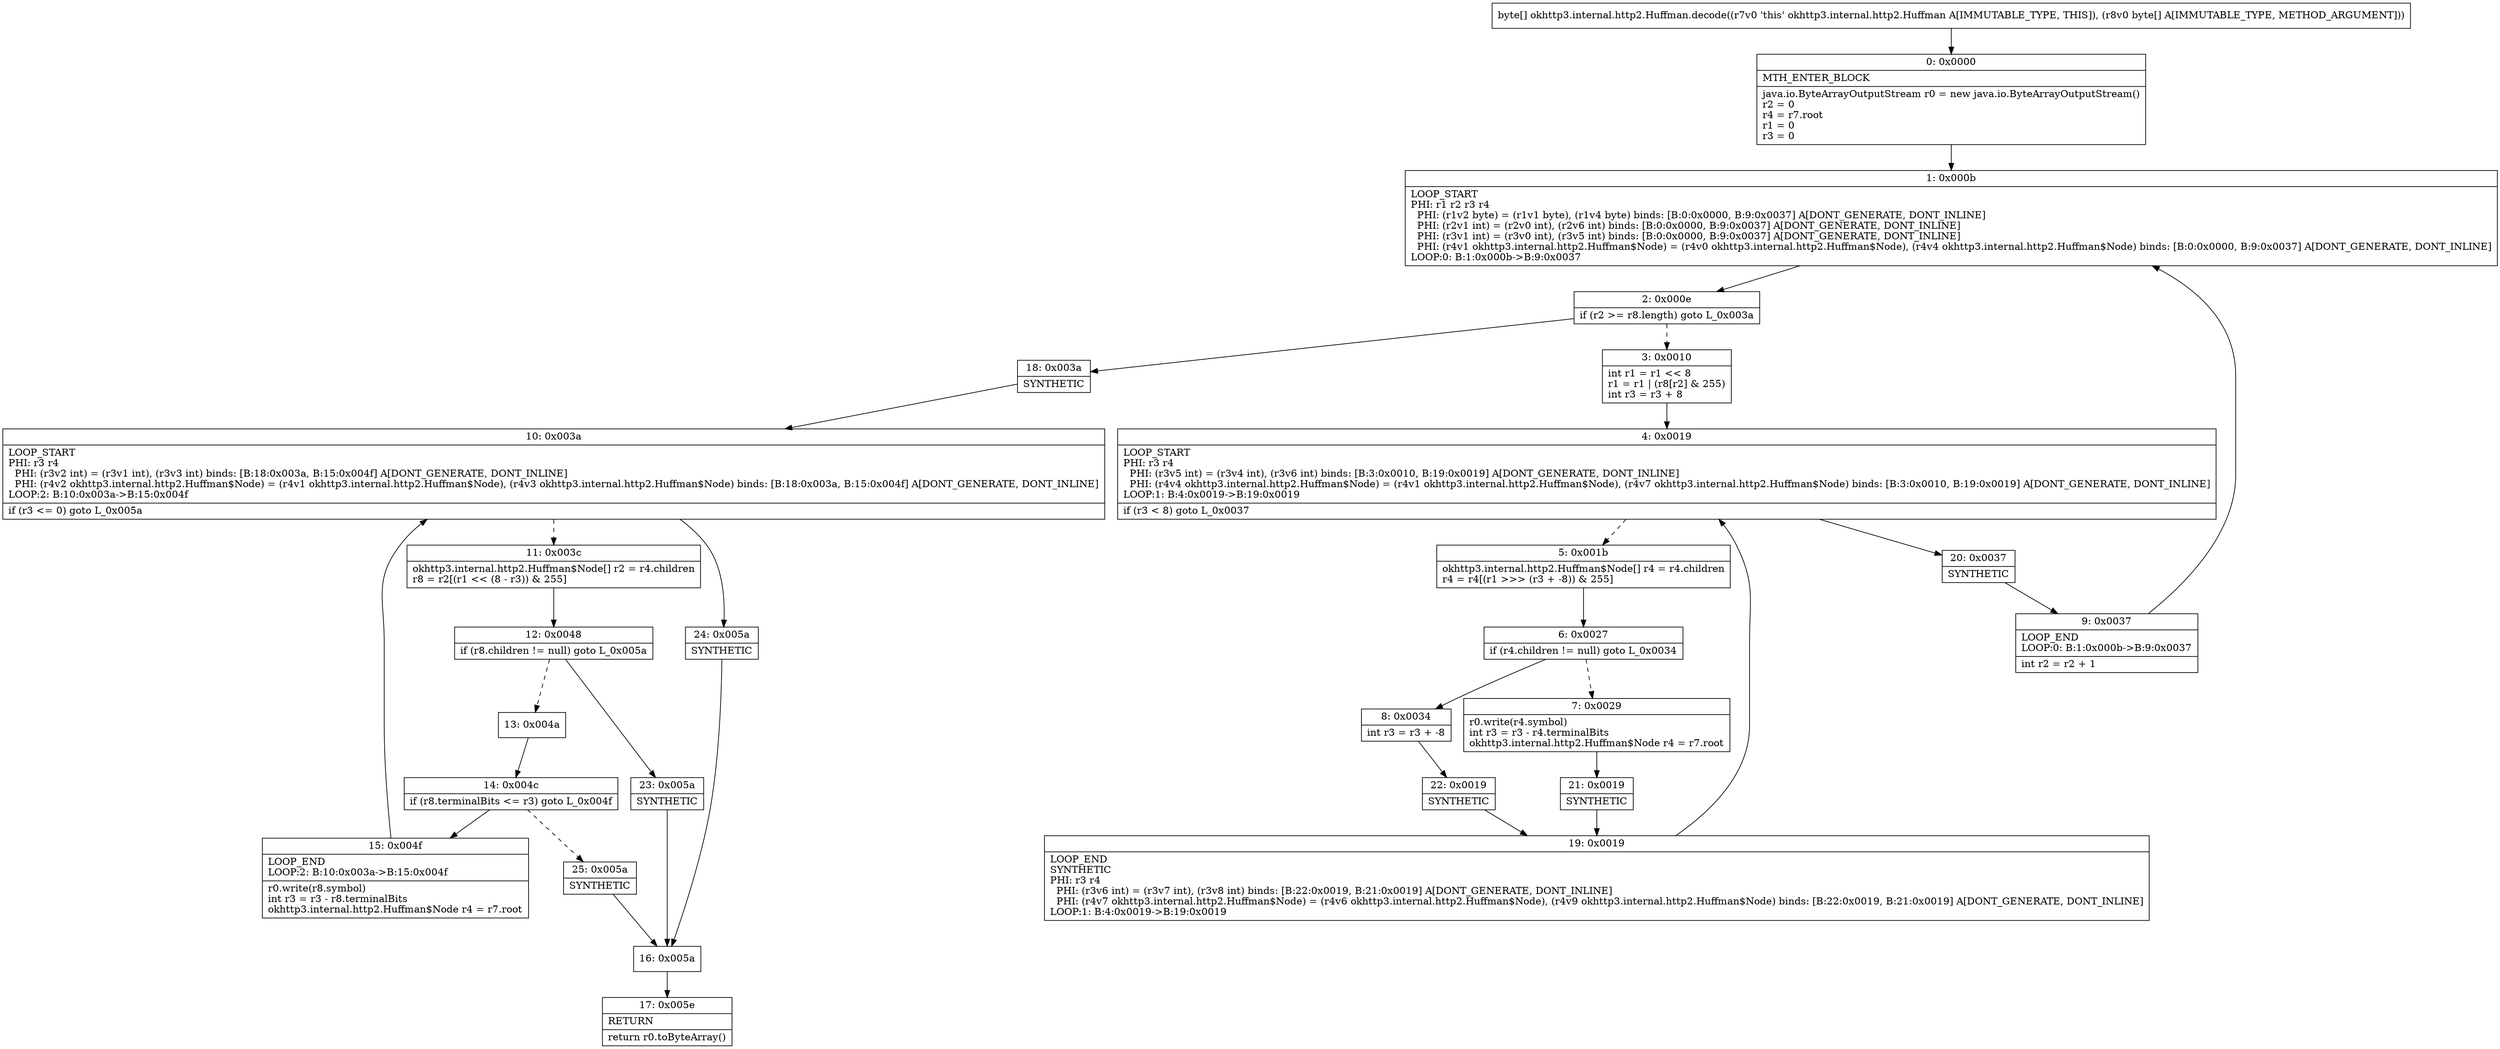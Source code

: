 digraph "CFG forokhttp3.internal.http2.Huffman.decode([B)[B" {
Node_0 [shape=record,label="{0\:\ 0x0000|MTH_ENTER_BLOCK\l|java.io.ByteArrayOutputStream r0 = new java.io.ByteArrayOutputStream()\lr2 = 0\lr4 = r7.root\lr1 = 0\lr3 = 0\l}"];
Node_1 [shape=record,label="{1\:\ 0x000b|LOOP_START\lPHI: r1 r2 r3 r4 \l  PHI: (r1v2 byte) = (r1v1 byte), (r1v4 byte) binds: [B:0:0x0000, B:9:0x0037] A[DONT_GENERATE, DONT_INLINE]\l  PHI: (r2v1 int) = (r2v0 int), (r2v6 int) binds: [B:0:0x0000, B:9:0x0037] A[DONT_GENERATE, DONT_INLINE]\l  PHI: (r3v1 int) = (r3v0 int), (r3v5 int) binds: [B:0:0x0000, B:9:0x0037] A[DONT_GENERATE, DONT_INLINE]\l  PHI: (r4v1 okhttp3.internal.http2.Huffman$Node) = (r4v0 okhttp3.internal.http2.Huffman$Node), (r4v4 okhttp3.internal.http2.Huffman$Node) binds: [B:0:0x0000, B:9:0x0037] A[DONT_GENERATE, DONT_INLINE]\lLOOP:0: B:1:0x000b\-\>B:9:0x0037\l}"];
Node_2 [shape=record,label="{2\:\ 0x000e|if (r2 \>= r8.length) goto L_0x003a\l}"];
Node_3 [shape=record,label="{3\:\ 0x0010|int r1 = r1 \<\< 8\lr1 = r1 \| (r8[r2] & 255)\lint r3 = r3 + 8\l}"];
Node_4 [shape=record,label="{4\:\ 0x0019|LOOP_START\lPHI: r3 r4 \l  PHI: (r3v5 int) = (r3v4 int), (r3v6 int) binds: [B:3:0x0010, B:19:0x0019] A[DONT_GENERATE, DONT_INLINE]\l  PHI: (r4v4 okhttp3.internal.http2.Huffman$Node) = (r4v1 okhttp3.internal.http2.Huffman$Node), (r4v7 okhttp3.internal.http2.Huffman$Node) binds: [B:3:0x0010, B:19:0x0019] A[DONT_GENERATE, DONT_INLINE]\lLOOP:1: B:4:0x0019\-\>B:19:0x0019\l|if (r3 \< 8) goto L_0x0037\l}"];
Node_5 [shape=record,label="{5\:\ 0x001b|okhttp3.internal.http2.Huffman$Node[] r4 = r4.children\lr4 = r4[(r1 \>\>\> (r3 + \-8)) & 255]\l}"];
Node_6 [shape=record,label="{6\:\ 0x0027|if (r4.children != null) goto L_0x0034\l}"];
Node_7 [shape=record,label="{7\:\ 0x0029|r0.write(r4.symbol)\lint r3 = r3 \- r4.terminalBits\lokhttp3.internal.http2.Huffman$Node r4 = r7.root\l}"];
Node_8 [shape=record,label="{8\:\ 0x0034|int r3 = r3 + \-8\l}"];
Node_9 [shape=record,label="{9\:\ 0x0037|LOOP_END\lLOOP:0: B:1:0x000b\-\>B:9:0x0037\l|int r2 = r2 + 1\l}"];
Node_10 [shape=record,label="{10\:\ 0x003a|LOOP_START\lPHI: r3 r4 \l  PHI: (r3v2 int) = (r3v1 int), (r3v3 int) binds: [B:18:0x003a, B:15:0x004f] A[DONT_GENERATE, DONT_INLINE]\l  PHI: (r4v2 okhttp3.internal.http2.Huffman$Node) = (r4v1 okhttp3.internal.http2.Huffman$Node), (r4v3 okhttp3.internal.http2.Huffman$Node) binds: [B:18:0x003a, B:15:0x004f] A[DONT_GENERATE, DONT_INLINE]\lLOOP:2: B:10:0x003a\-\>B:15:0x004f\l|if (r3 \<= 0) goto L_0x005a\l}"];
Node_11 [shape=record,label="{11\:\ 0x003c|okhttp3.internal.http2.Huffman$Node[] r2 = r4.children\lr8 = r2[(r1 \<\< (8 \- r3)) & 255]\l}"];
Node_12 [shape=record,label="{12\:\ 0x0048|if (r8.children != null) goto L_0x005a\l}"];
Node_13 [shape=record,label="{13\:\ 0x004a}"];
Node_14 [shape=record,label="{14\:\ 0x004c|if (r8.terminalBits \<= r3) goto L_0x004f\l}"];
Node_15 [shape=record,label="{15\:\ 0x004f|LOOP_END\lLOOP:2: B:10:0x003a\-\>B:15:0x004f\l|r0.write(r8.symbol)\lint r3 = r3 \- r8.terminalBits\lokhttp3.internal.http2.Huffman$Node r4 = r7.root\l}"];
Node_16 [shape=record,label="{16\:\ 0x005a}"];
Node_17 [shape=record,label="{17\:\ 0x005e|RETURN\l|return r0.toByteArray()\l}"];
Node_18 [shape=record,label="{18\:\ 0x003a|SYNTHETIC\l}"];
Node_19 [shape=record,label="{19\:\ 0x0019|LOOP_END\lSYNTHETIC\lPHI: r3 r4 \l  PHI: (r3v6 int) = (r3v7 int), (r3v8 int) binds: [B:22:0x0019, B:21:0x0019] A[DONT_GENERATE, DONT_INLINE]\l  PHI: (r4v7 okhttp3.internal.http2.Huffman$Node) = (r4v6 okhttp3.internal.http2.Huffman$Node), (r4v9 okhttp3.internal.http2.Huffman$Node) binds: [B:22:0x0019, B:21:0x0019] A[DONT_GENERATE, DONT_INLINE]\lLOOP:1: B:4:0x0019\-\>B:19:0x0019\l}"];
Node_20 [shape=record,label="{20\:\ 0x0037|SYNTHETIC\l}"];
Node_21 [shape=record,label="{21\:\ 0x0019|SYNTHETIC\l}"];
Node_22 [shape=record,label="{22\:\ 0x0019|SYNTHETIC\l}"];
Node_23 [shape=record,label="{23\:\ 0x005a|SYNTHETIC\l}"];
Node_24 [shape=record,label="{24\:\ 0x005a|SYNTHETIC\l}"];
Node_25 [shape=record,label="{25\:\ 0x005a|SYNTHETIC\l}"];
MethodNode[shape=record,label="{byte[] okhttp3.internal.http2.Huffman.decode((r7v0 'this' okhttp3.internal.http2.Huffman A[IMMUTABLE_TYPE, THIS]), (r8v0 byte[] A[IMMUTABLE_TYPE, METHOD_ARGUMENT])) }"];
MethodNode -> Node_0;
Node_0 -> Node_1;
Node_1 -> Node_2;
Node_2 -> Node_3[style=dashed];
Node_2 -> Node_18;
Node_3 -> Node_4;
Node_4 -> Node_5[style=dashed];
Node_4 -> Node_20;
Node_5 -> Node_6;
Node_6 -> Node_7[style=dashed];
Node_6 -> Node_8;
Node_7 -> Node_21;
Node_8 -> Node_22;
Node_9 -> Node_1;
Node_10 -> Node_11[style=dashed];
Node_10 -> Node_24;
Node_11 -> Node_12;
Node_12 -> Node_13[style=dashed];
Node_12 -> Node_23;
Node_13 -> Node_14;
Node_14 -> Node_15;
Node_14 -> Node_25[style=dashed];
Node_15 -> Node_10;
Node_16 -> Node_17;
Node_18 -> Node_10;
Node_19 -> Node_4;
Node_20 -> Node_9;
Node_21 -> Node_19;
Node_22 -> Node_19;
Node_23 -> Node_16;
Node_24 -> Node_16;
Node_25 -> Node_16;
}

